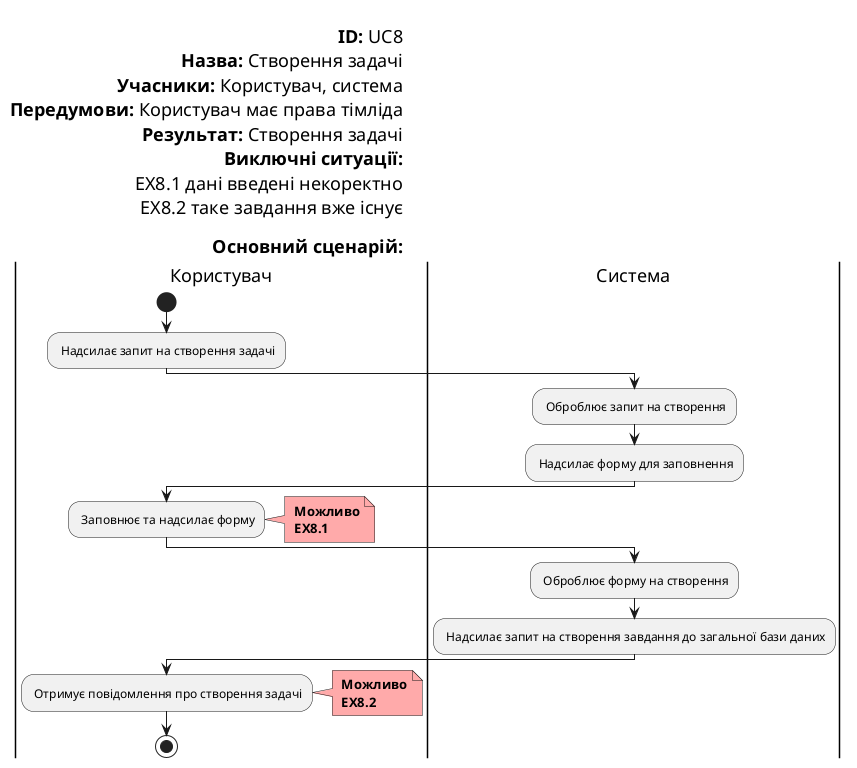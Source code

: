 @startuml
    left header

        <font color=000 size=18><b>ID:</b> UC8
        <font color=000 size=18><b>Назва:</b> Створення задачі
        <font color=000 size=18><b>Учасники:</b> Користувач, система
        <font color=000 size=18><b>Передумови:</b> Користувач має права тімліда
        <font color=000 size=18><b>Результат:</b> Створення задачі
        <font color=000 size=18><b>Виключні ситуації:</b>
        <font color=000 size=18> EX8.1 дані введені некоректно
        <font color=000 size=18> EX8.2 таке завдання вже існує
        
        <font color=000 size=18><b>Основний сценарій:</b>
    end header

    |Користувач|
        start
        
        : Надсилає запит на створення задачі;
        
    |Система|
        
        : Оброблює запит на створення;
        : Надсилає форму для заповнення;
        
    |Користувач|
    
        : Заповнює та надсилає форму;
        note right #ffaaaa
        <b> Можливо
        <b> EX8.1
        end note
        
    |Система|
    
        : Оброблює форму на створення;
    
        : Надсилає запит на створення завдання до загальної бази даних;
        
    |Користувач|
        : Отримує повідомлення про створення задачі;
        note right #ffaaaa
        <b> Можливо
        <b> EX8.2
        end note
        stop;

@enduml